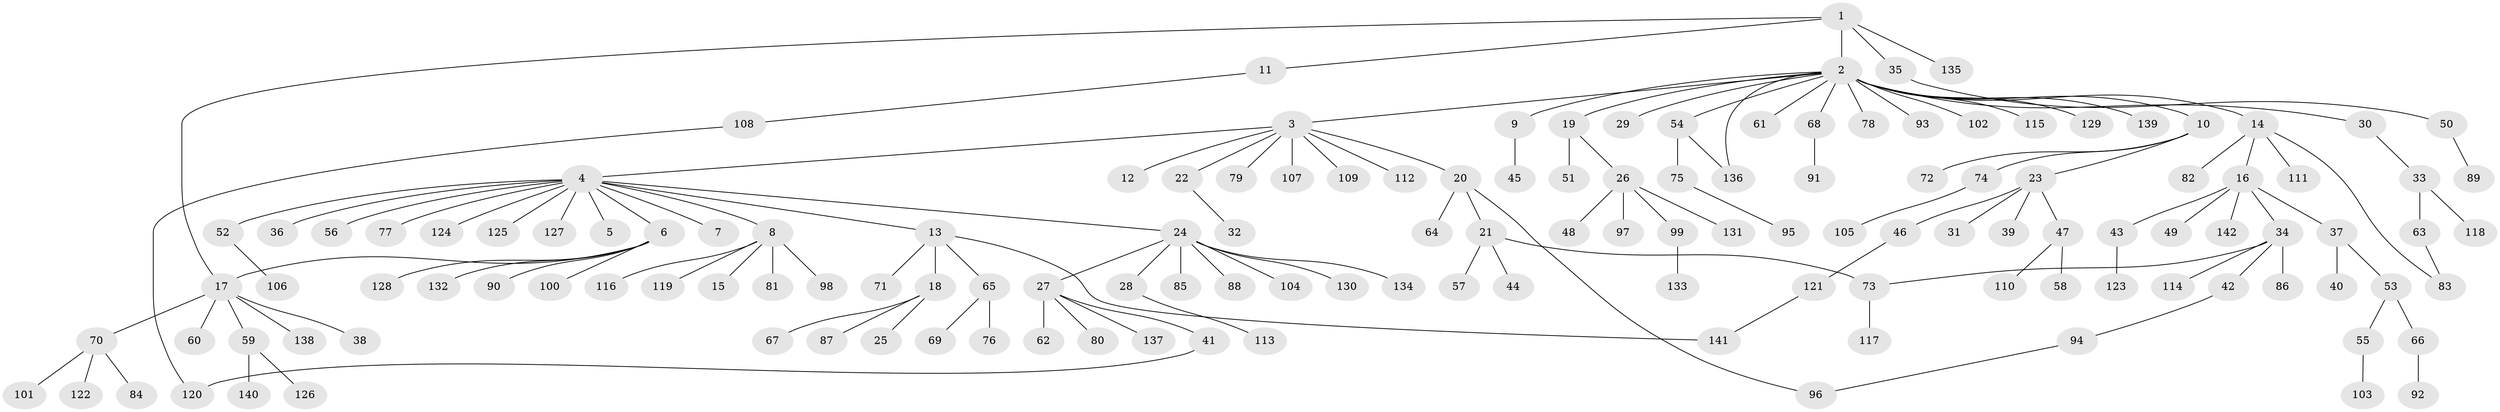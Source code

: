 // Generated by graph-tools (version 1.1) at 2025/49/03/09/25 03:49:45]
// undirected, 142 vertices, 148 edges
graph export_dot {
graph [start="1"]
  node [color=gray90,style=filled];
  1;
  2;
  3;
  4;
  5;
  6;
  7;
  8;
  9;
  10;
  11;
  12;
  13;
  14;
  15;
  16;
  17;
  18;
  19;
  20;
  21;
  22;
  23;
  24;
  25;
  26;
  27;
  28;
  29;
  30;
  31;
  32;
  33;
  34;
  35;
  36;
  37;
  38;
  39;
  40;
  41;
  42;
  43;
  44;
  45;
  46;
  47;
  48;
  49;
  50;
  51;
  52;
  53;
  54;
  55;
  56;
  57;
  58;
  59;
  60;
  61;
  62;
  63;
  64;
  65;
  66;
  67;
  68;
  69;
  70;
  71;
  72;
  73;
  74;
  75;
  76;
  77;
  78;
  79;
  80;
  81;
  82;
  83;
  84;
  85;
  86;
  87;
  88;
  89;
  90;
  91;
  92;
  93;
  94;
  95;
  96;
  97;
  98;
  99;
  100;
  101;
  102;
  103;
  104;
  105;
  106;
  107;
  108;
  109;
  110;
  111;
  112;
  113;
  114;
  115;
  116;
  117;
  118;
  119;
  120;
  121;
  122;
  123;
  124;
  125;
  126;
  127;
  128;
  129;
  130;
  131;
  132;
  133;
  134;
  135;
  136;
  137;
  138;
  139;
  140;
  141;
  142;
  1 -- 2;
  1 -- 11;
  1 -- 17;
  1 -- 35;
  1 -- 135;
  2 -- 3;
  2 -- 9;
  2 -- 10;
  2 -- 14;
  2 -- 19;
  2 -- 29;
  2 -- 30;
  2 -- 54;
  2 -- 61;
  2 -- 68;
  2 -- 78;
  2 -- 93;
  2 -- 102;
  2 -- 115;
  2 -- 129;
  2 -- 136;
  2 -- 139;
  3 -- 4;
  3 -- 12;
  3 -- 20;
  3 -- 22;
  3 -- 79;
  3 -- 107;
  3 -- 109;
  3 -- 112;
  4 -- 5;
  4 -- 6;
  4 -- 7;
  4 -- 8;
  4 -- 13;
  4 -- 24;
  4 -- 36;
  4 -- 52;
  4 -- 56;
  4 -- 77;
  4 -- 124;
  4 -- 125;
  4 -- 127;
  6 -- 17;
  6 -- 90;
  6 -- 100;
  6 -- 128;
  6 -- 132;
  8 -- 15;
  8 -- 81;
  8 -- 98;
  8 -- 116;
  8 -- 119;
  9 -- 45;
  10 -- 23;
  10 -- 72;
  10 -- 74;
  11 -- 108;
  13 -- 18;
  13 -- 65;
  13 -- 71;
  13 -- 141;
  14 -- 16;
  14 -- 82;
  14 -- 83;
  14 -- 111;
  16 -- 34;
  16 -- 37;
  16 -- 43;
  16 -- 49;
  16 -- 142;
  17 -- 38;
  17 -- 59;
  17 -- 60;
  17 -- 70;
  17 -- 138;
  18 -- 25;
  18 -- 67;
  18 -- 87;
  19 -- 26;
  19 -- 51;
  20 -- 21;
  20 -- 64;
  20 -- 96;
  21 -- 44;
  21 -- 57;
  21 -- 73;
  22 -- 32;
  23 -- 31;
  23 -- 39;
  23 -- 46;
  23 -- 47;
  24 -- 27;
  24 -- 28;
  24 -- 85;
  24 -- 88;
  24 -- 104;
  24 -- 130;
  24 -- 134;
  26 -- 48;
  26 -- 97;
  26 -- 99;
  26 -- 131;
  27 -- 41;
  27 -- 62;
  27 -- 80;
  27 -- 137;
  28 -- 113;
  30 -- 33;
  33 -- 63;
  33 -- 118;
  34 -- 42;
  34 -- 73;
  34 -- 86;
  34 -- 114;
  35 -- 50;
  37 -- 40;
  37 -- 53;
  41 -- 120;
  42 -- 94;
  43 -- 123;
  46 -- 121;
  47 -- 58;
  47 -- 110;
  50 -- 89;
  52 -- 106;
  53 -- 55;
  53 -- 66;
  54 -- 75;
  54 -- 136;
  55 -- 103;
  59 -- 126;
  59 -- 140;
  63 -- 83;
  65 -- 69;
  65 -- 76;
  66 -- 92;
  68 -- 91;
  70 -- 84;
  70 -- 101;
  70 -- 122;
  73 -- 117;
  74 -- 105;
  75 -- 95;
  94 -- 96;
  99 -- 133;
  108 -- 120;
  121 -- 141;
}
